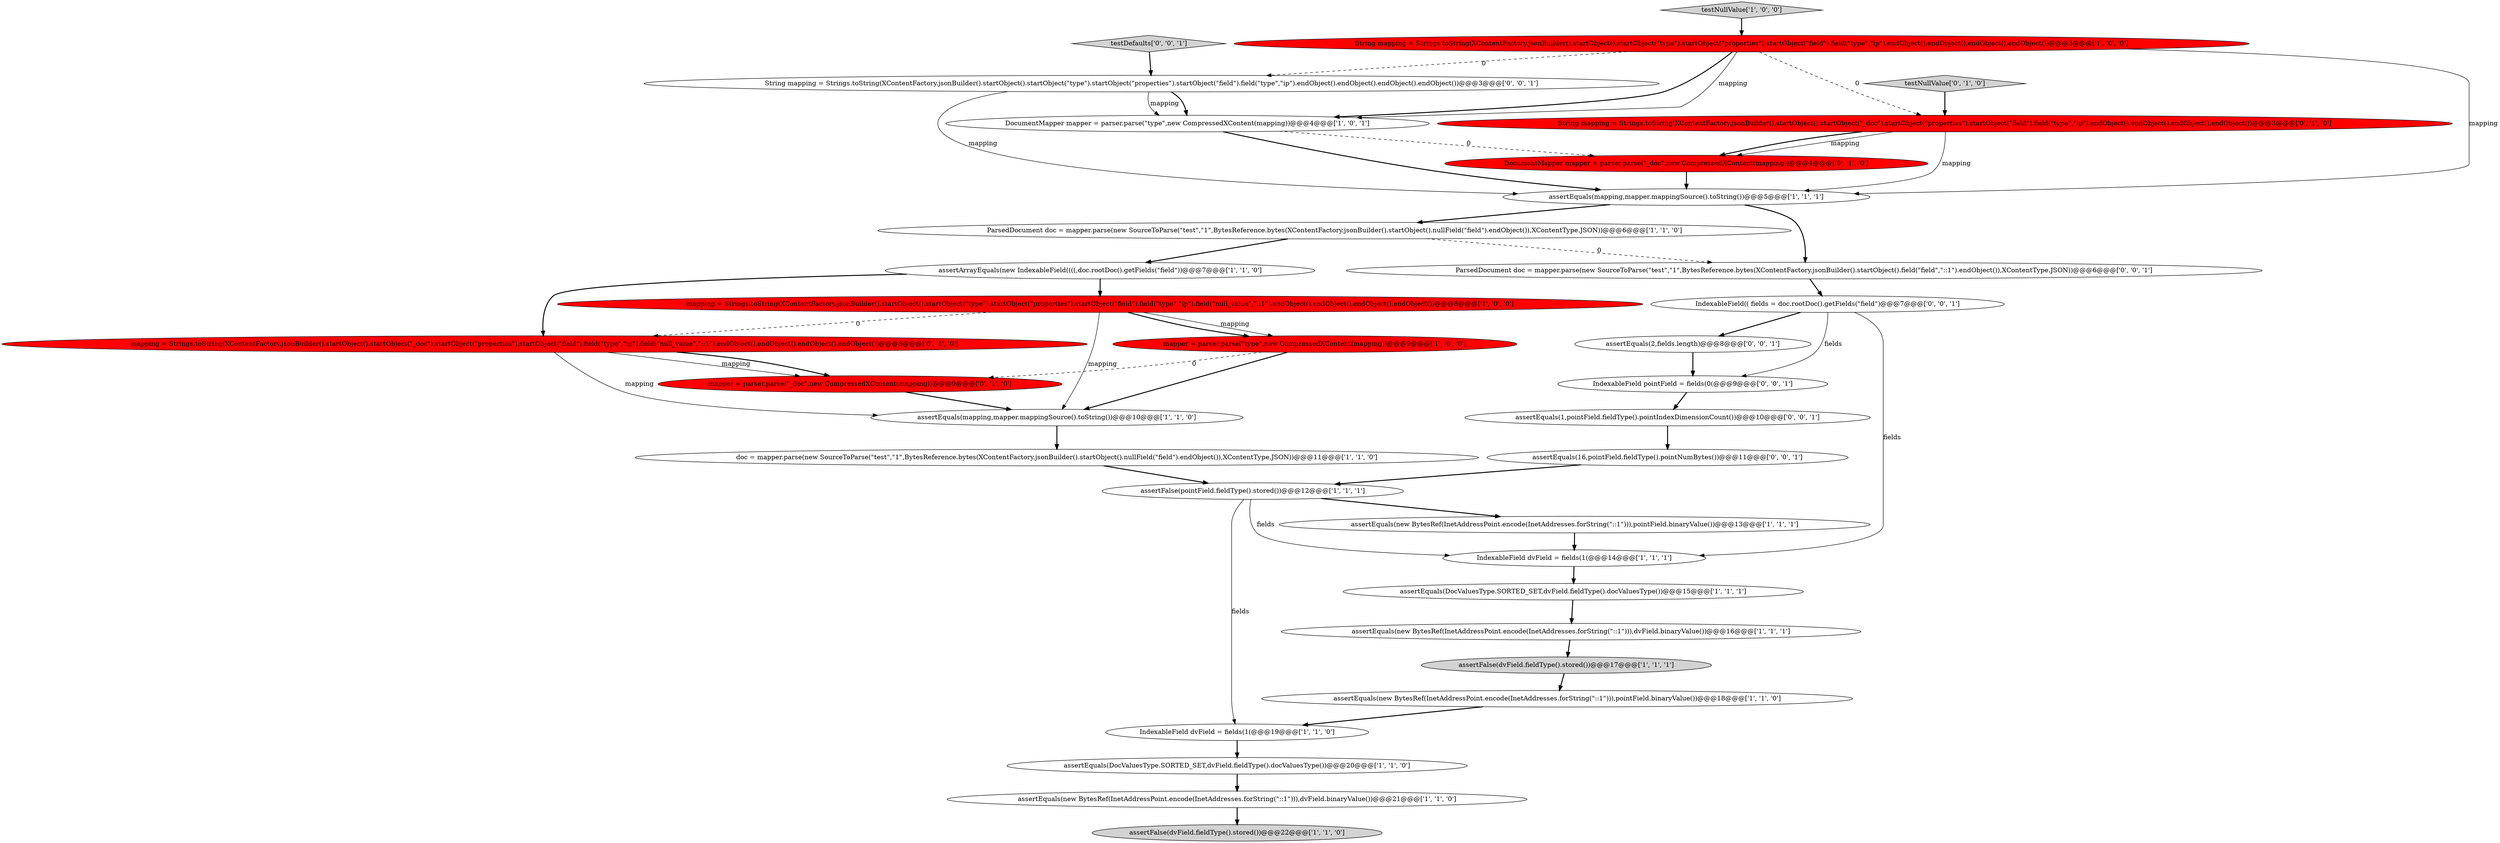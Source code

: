 digraph {
18 [style = filled, label = "assertEquals(new BytesRef(InetAddressPoint.encode(InetAddresses.forString(\"::1\"))),dvField.binaryValue())@@@16@@@['1', '1', '1']", fillcolor = white, shape = ellipse image = "AAA0AAABBB1BBB"];
30 [style = filled, label = "assertEquals(16,pointField.fieldType().pointNumBytes())@@@11@@@['0', '0', '1']", fillcolor = white, shape = ellipse image = "AAA0AAABBB3BBB"];
15 [style = filled, label = "assertFalse(dvField.fieldType().stored())@@@17@@@['1', '1', '1']", fillcolor = lightgray, shape = ellipse image = "AAA0AAABBB1BBB"];
29 [style = filled, label = "assertEquals(1,pointField.fieldType().pointIndexDimensionCount())@@@10@@@['0', '0', '1']", fillcolor = white, shape = ellipse image = "AAA0AAABBB3BBB"];
1 [style = filled, label = "assertEquals(DocValuesType.SORTED_SET,dvField.fieldType().docValuesType())@@@20@@@['1', '1', '0']", fillcolor = white, shape = ellipse image = "AAA0AAABBB1BBB"];
2 [style = filled, label = "String mapping = Strings.toString(XContentFactory.jsonBuilder().startObject().startObject(\"type\").startObject(\"properties\").startObject(\"field\").field(\"type\",\"ip\").endObject().endObject().endObject().endObject())@@@3@@@['1', '0', '0']", fillcolor = red, shape = ellipse image = "AAA1AAABBB1BBB"];
14 [style = filled, label = "mapper = parser.parse(\"type\",new CompressedXContent(mapping))@@@9@@@['1', '0', '0']", fillcolor = red, shape = ellipse image = "AAA1AAABBB1BBB"];
33 [style = filled, label = "assertEquals(2,fields.length)@@@8@@@['0', '0', '1']", fillcolor = white, shape = ellipse image = "AAA0AAABBB3BBB"];
17 [style = filled, label = "ParsedDocument doc = mapper.parse(new SourceToParse(\"test\",\"1\",BytesReference.bytes(XContentFactory.jsonBuilder().startObject().nullField(\"field\").endObject()),XContentType.JSON))@@@6@@@['1', '1', '0']", fillcolor = white, shape = ellipse image = "AAA0AAABBB1BBB"];
21 [style = filled, label = "mapper = parser.parse(\"_doc\",new CompressedXContent(mapping))@@@9@@@['0', '1', '0']", fillcolor = red, shape = ellipse image = "AAA1AAABBB2BBB"];
23 [style = filled, label = "DocumentMapper mapper = parser.parse(\"_doc\",new CompressedXContent(mapping))@@@4@@@['0', '1', '0']", fillcolor = red, shape = ellipse image = "AAA1AAABBB2BBB"];
0 [style = filled, label = "assertEquals(new BytesRef(InetAddressPoint.encode(InetAddresses.forString(\"::1\"))),pointField.binaryValue())@@@13@@@['1', '1', '1']", fillcolor = white, shape = ellipse image = "AAA0AAABBB1BBB"];
4 [style = filled, label = "assertFalse(dvField.fieldType().stored())@@@22@@@['1', '1', '0']", fillcolor = lightgray, shape = ellipse image = "AAA0AAABBB1BBB"];
9 [style = filled, label = "assertEquals(new BytesRef(InetAddressPoint.encode(InetAddresses.forString(\"::1\"))),pointField.binaryValue())@@@18@@@['1', '1', '0']", fillcolor = white, shape = ellipse image = "AAA0AAABBB1BBB"];
13 [style = filled, label = "testNullValue['1', '0', '0']", fillcolor = lightgray, shape = diamond image = "AAA0AAABBB1BBB"];
26 [style = filled, label = "IndexableField(( fields = doc.rootDoc().getFields(\"field\")@@@7@@@['0', '0', '1']", fillcolor = white, shape = ellipse image = "AAA0AAABBB3BBB"];
28 [style = filled, label = "ParsedDocument doc = mapper.parse(new SourceToParse(\"test\",\"1\",BytesReference.bytes(XContentFactory.jsonBuilder().startObject().field(\"field\",\"::1\").endObject()),XContentType.JSON))@@@6@@@['0', '0', '1']", fillcolor = white, shape = ellipse image = "AAA0AAABBB3BBB"];
16 [style = filled, label = "DocumentMapper mapper = parser.parse(\"type\",new CompressedXContent(mapping))@@@4@@@['1', '0', '1']", fillcolor = white, shape = ellipse image = "AAA0AAABBB1BBB"];
3 [style = filled, label = "assertEquals(mapping,mapper.mappingSource().toString())@@@10@@@['1', '1', '0']", fillcolor = white, shape = ellipse image = "AAA0AAABBB1BBB"];
27 [style = filled, label = "String mapping = Strings.toString(XContentFactory.jsonBuilder().startObject().startObject(\"type\").startObject(\"properties\").startObject(\"field\").field(\"type\",\"ip\").endObject().endObject().endObject().endObject())@@@3@@@['0', '0', '1']", fillcolor = white, shape = ellipse image = "AAA0AAABBB3BBB"];
12 [style = filled, label = "IndexableField dvField = fields(1(@@@19@@@['1', '1', '0']", fillcolor = white, shape = ellipse image = "AAA0AAABBB1BBB"];
6 [style = filled, label = "mapping = Strings.toString(XContentFactory.jsonBuilder().startObject().startObject(\"type\").startObject(\"properties\").startObject(\"field\").field(\"type\",\"ip\").field(\"null_value\",\"::1\").endObject().endObject().endObject().endObject())@@@8@@@['1', '0', '0']", fillcolor = red, shape = ellipse image = "AAA1AAABBB1BBB"];
31 [style = filled, label = "IndexableField pointField = fields(0(@@@9@@@['0', '0', '1']", fillcolor = white, shape = ellipse image = "AAA0AAABBB3BBB"];
25 [style = filled, label = "testNullValue['0', '1', '0']", fillcolor = lightgray, shape = diamond image = "AAA0AAABBB2BBB"];
8 [style = filled, label = "doc = mapper.parse(new SourceToParse(\"test\",\"1\",BytesReference.bytes(XContentFactory.jsonBuilder().startObject().nullField(\"field\").endObject()),XContentType.JSON))@@@11@@@['1', '1', '0']", fillcolor = white, shape = ellipse image = "AAA0AAABBB1BBB"];
22 [style = filled, label = "mapping = Strings.toString(XContentFactory.jsonBuilder().startObject().startObject(\"_doc\").startObject(\"properties\").startObject(\"field\").field(\"type\",\"ip\").field(\"null_value\",\"::1\").endObject().endObject().endObject().endObject())@@@8@@@['0', '1', '0']", fillcolor = red, shape = ellipse image = "AAA1AAABBB2BBB"];
11 [style = filled, label = "assertArrayEquals(new IndexableField((((,doc.rootDoc().getFields(\"field\"))@@@7@@@['1', '1', '0']", fillcolor = white, shape = ellipse image = "AAA0AAABBB1BBB"];
24 [style = filled, label = "String mapping = Strings.toString(XContentFactory.jsonBuilder().startObject().startObject(\"_doc\").startObject(\"properties\").startObject(\"field\").field(\"type\",\"ip\").endObject().endObject().endObject().endObject())@@@3@@@['0', '1', '0']", fillcolor = red, shape = ellipse image = "AAA1AAABBB2BBB"];
7 [style = filled, label = "assertFalse(pointField.fieldType().stored())@@@12@@@['1', '1', '1']", fillcolor = white, shape = ellipse image = "AAA0AAABBB1BBB"];
10 [style = filled, label = "assertEquals(new BytesRef(InetAddressPoint.encode(InetAddresses.forString(\"::1\"))),dvField.binaryValue())@@@21@@@['1', '1', '0']", fillcolor = white, shape = ellipse image = "AAA0AAABBB1BBB"];
20 [style = filled, label = "assertEquals(DocValuesType.SORTED_SET,dvField.fieldType().docValuesType())@@@15@@@['1', '1', '1']", fillcolor = white, shape = ellipse image = "AAA0AAABBB1BBB"];
5 [style = filled, label = "assertEquals(mapping,mapper.mappingSource().toString())@@@5@@@['1', '1', '1']", fillcolor = white, shape = ellipse image = "AAA0AAABBB1BBB"];
32 [style = filled, label = "testDefaults['0', '0', '1']", fillcolor = lightgray, shape = diamond image = "AAA0AAABBB3BBB"];
19 [style = filled, label = "IndexableField dvField = fields(1(@@@14@@@['1', '1', '1']", fillcolor = white, shape = ellipse image = "AAA0AAABBB1BBB"];
14->3 [style = bold, label=""];
22->21 [style = solid, label="mapping"];
23->5 [style = bold, label=""];
2->5 [style = solid, label="mapping"];
7->12 [style = solid, label="fields"];
29->30 [style = bold, label=""];
0->19 [style = bold, label=""];
22->3 [style = solid, label="mapping"];
19->20 [style = bold, label=""];
11->6 [style = bold, label=""];
24->23 [style = solid, label="mapping"];
6->3 [style = solid, label="mapping"];
18->15 [style = bold, label=""];
2->27 [style = dashed, label="0"];
2->16 [style = solid, label="mapping"];
22->21 [style = bold, label=""];
31->29 [style = bold, label=""];
28->26 [style = bold, label=""];
32->27 [style = bold, label=""];
7->0 [style = bold, label=""];
16->23 [style = dashed, label="0"];
6->14 [style = solid, label="mapping"];
27->5 [style = solid, label="mapping"];
27->16 [style = bold, label=""];
5->28 [style = bold, label=""];
5->17 [style = bold, label=""];
12->1 [style = bold, label=""];
24->23 [style = bold, label=""];
6->22 [style = dashed, label="0"];
8->7 [style = bold, label=""];
6->14 [style = bold, label=""];
20->18 [style = bold, label=""];
17->28 [style = dashed, label="0"];
27->16 [style = solid, label="mapping"];
25->24 [style = bold, label=""];
7->19 [style = solid, label="fields"];
26->31 [style = solid, label="fields"];
15->9 [style = bold, label=""];
30->7 [style = bold, label=""];
3->8 [style = bold, label=""];
26->19 [style = solid, label="fields"];
10->4 [style = bold, label=""];
16->5 [style = bold, label=""];
11->22 [style = bold, label=""];
33->31 [style = bold, label=""];
14->21 [style = dashed, label="0"];
9->12 [style = bold, label=""];
24->5 [style = solid, label="mapping"];
2->24 [style = dashed, label="0"];
1->10 [style = bold, label=""];
26->33 [style = bold, label=""];
21->3 [style = bold, label=""];
13->2 [style = bold, label=""];
17->11 [style = bold, label=""];
2->16 [style = bold, label=""];
}
